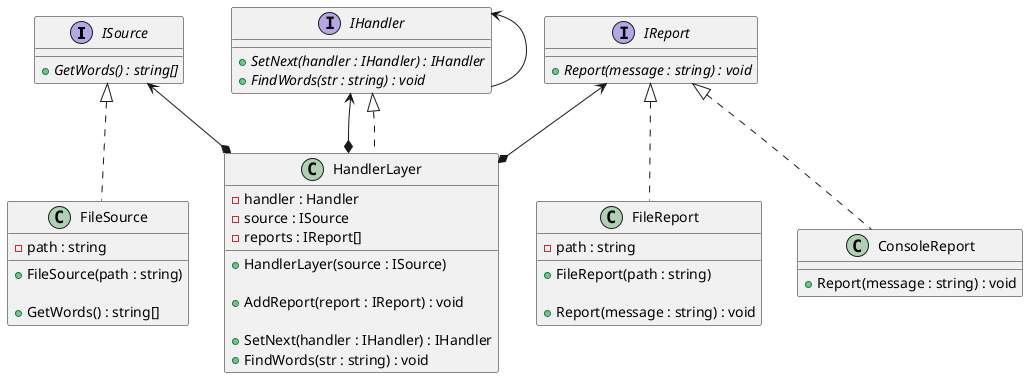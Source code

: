 @startuml
'https://plantuml.com/class-diagram

interface ISource{
+ {abstract} GetWords() : string[]
}

ISource <|.. FileSource
class FileSource {
- path : string

+ FileSource(path : string)

+ GetWords() : string[]
}

interface IReport {
+ {abstract} Report(message : string) : void
}

IReport <|.. FileReport
class FileReport {
- path : string

+ FileReport(path : string)

+ Report(message : string) : void
}

IReport <|.. ConsoleReport
class ConsoleReport {
+ Report(message : string) : void
}

IHandler <-- IHandler
interface IHandler {
+ {abstract} SetNext(handler : IHandler) : IHandler
+ {abstract} FindWords(str : string) : void
}

IHandler <--* HandlerLayer
ISource <--* HandlerLayer
IReport <--* HandlerLayer
IHandler <|.. HandlerLayer
class HandlerLayer {
- handler : Handler
- source : ISource
- reports : IReport[]

+ HandlerLayer(source : ISource)

+ AddReport(report : IReport) : void

+ SetNext(handler : IHandler) : IHandler
+ FindWords(str : string) : void
}


@enduml